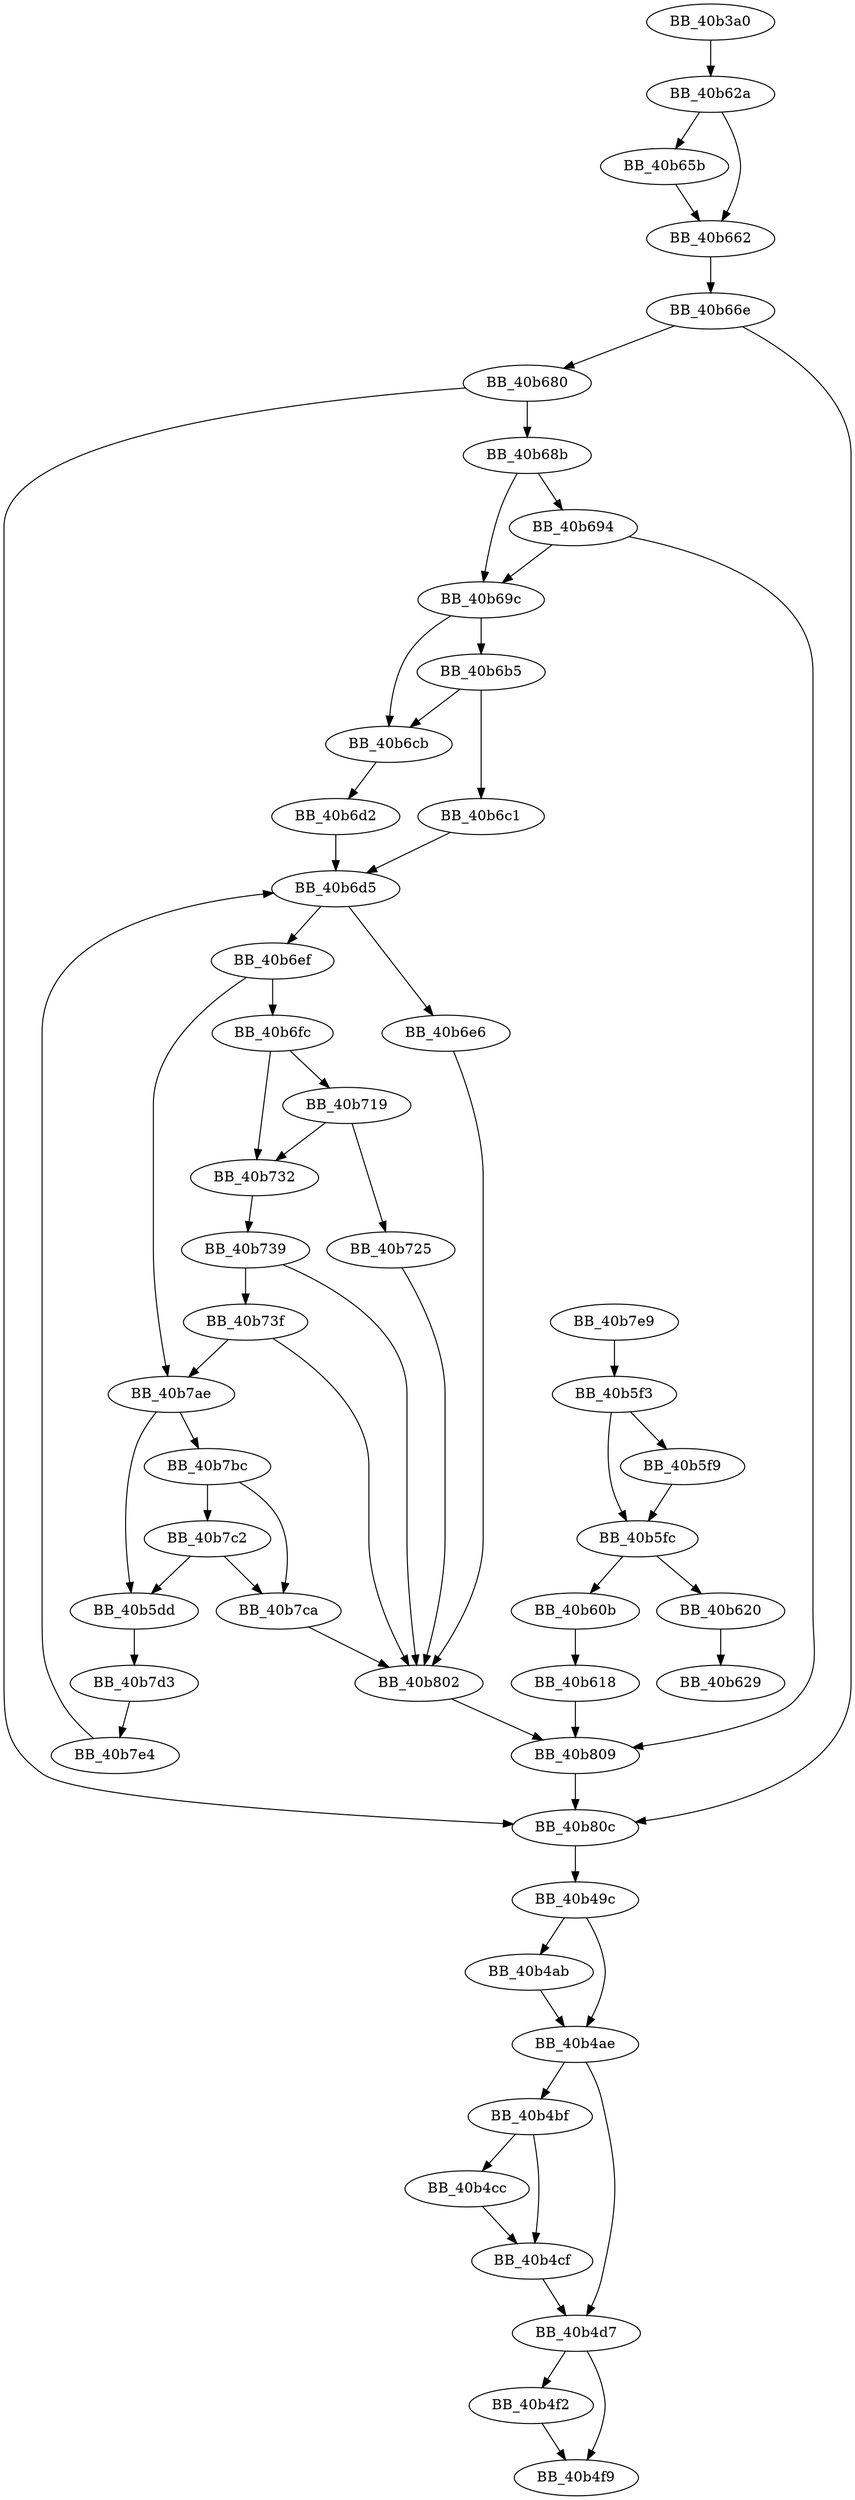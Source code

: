 DiGraph sub_40B3A0{
BB_40b3a0->BB_40b62a
BB_40b49c->BB_40b4ab
BB_40b49c->BB_40b4ae
BB_40b4ab->BB_40b4ae
BB_40b4ae->BB_40b4bf
BB_40b4ae->BB_40b4d7
BB_40b4bf->BB_40b4cc
BB_40b4bf->BB_40b4cf
BB_40b4cc->BB_40b4cf
BB_40b4cf->BB_40b4d7
BB_40b4d7->BB_40b4f2
BB_40b4d7->BB_40b4f9
BB_40b4f2->BB_40b4f9
BB_40b5dd->BB_40b7d3
BB_40b5f3->BB_40b5f9
BB_40b5f3->BB_40b5fc
BB_40b5f9->BB_40b5fc
BB_40b5fc->BB_40b60b
BB_40b5fc->BB_40b620
BB_40b60b->BB_40b618
BB_40b618->BB_40b809
BB_40b620->BB_40b629
BB_40b62a->BB_40b65b
BB_40b62a->BB_40b662
BB_40b65b->BB_40b662
BB_40b662->BB_40b66e
BB_40b66e->BB_40b680
BB_40b66e->BB_40b80c
BB_40b680->BB_40b68b
BB_40b680->BB_40b80c
BB_40b68b->BB_40b694
BB_40b68b->BB_40b69c
BB_40b694->BB_40b69c
BB_40b694->BB_40b809
BB_40b69c->BB_40b6b5
BB_40b69c->BB_40b6cb
BB_40b6b5->BB_40b6c1
BB_40b6b5->BB_40b6cb
BB_40b6c1->BB_40b6d5
BB_40b6cb->BB_40b6d2
BB_40b6d2->BB_40b6d5
BB_40b6d5->BB_40b6e6
BB_40b6d5->BB_40b6ef
BB_40b6e6->BB_40b802
BB_40b6ef->BB_40b6fc
BB_40b6ef->BB_40b7ae
BB_40b6fc->BB_40b719
BB_40b6fc->BB_40b732
BB_40b719->BB_40b725
BB_40b719->BB_40b732
BB_40b725->BB_40b802
BB_40b732->BB_40b739
BB_40b739->BB_40b73f
BB_40b739->BB_40b802
BB_40b73f->BB_40b7ae
BB_40b73f->BB_40b802
BB_40b7ae->BB_40b5dd
BB_40b7ae->BB_40b7bc
BB_40b7bc->BB_40b7c2
BB_40b7bc->BB_40b7ca
BB_40b7c2->BB_40b5dd
BB_40b7c2->BB_40b7ca
BB_40b7ca->BB_40b802
BB_40b7d3->BB_40b7e4
BB_40b7e4->BB_40b6d5
BB_40b7e9->BB_40b5f3
BB_40b802->BB_40b809
BB_40b809->BB_40b80c
BB_40b80c->BB_40b49c
}
